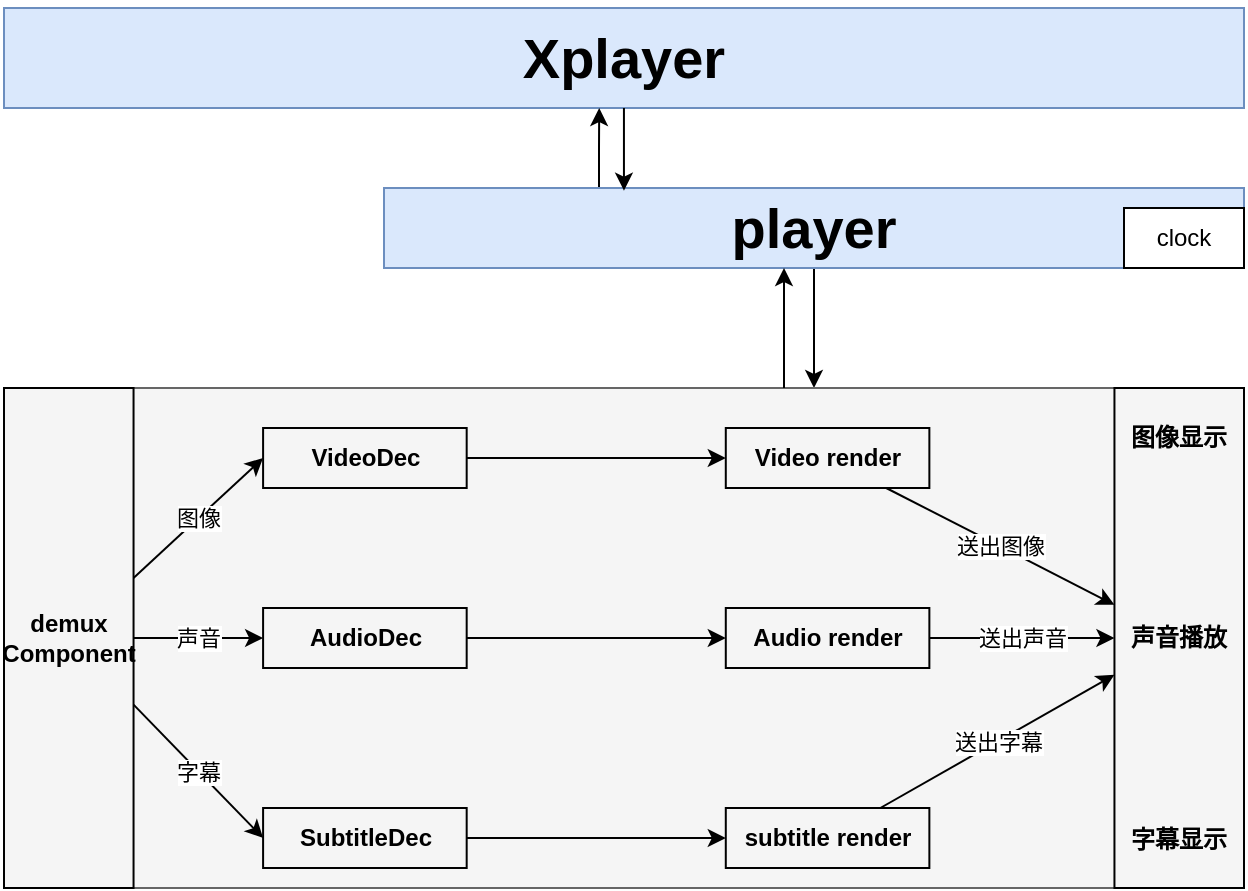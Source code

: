 <mxfile version="13.7.9" type="github" pages="2">
  <diagram id="n2qgA-2_4ngA5goVsodm" name="XPlayer架构图">
    <mxGraphModel dx="1185" dy="713" grid="1" gridSize="10" guides="1" tooltips="1" connect="1" arrows="1" fold="1" page="1" pageScale="1" pageWidth="827" pageHeight="1169" math="0" shadow="0">
      <root>
        <mxCell id="0" />
        <mxCell id="1" parent="0" />
        <mxCell id="PhnDzl4PLdGYQGTBjEJG-1" value="" style="group;" vertex="1" connectable="0" parent="1">
          <mxGeometry x="70" y="680" width="620" height="440" as="geometry" />
        </mxCell>
        <mxCell id="LoP-ct22Nu1tj6bRvaWE-3" value="&lt;p&gt;&lt;b&gt;&lt;font style=&quot;font-size: 28px&quot;&gt;Xplayer&lt;/font&gt;&lt;/b&gt;&lt;/p&gt;" style="rounded=0;whiteSpace=wrap;html=1;fillColor=#dae8fc;strokeColor=#6c8ebf;" vertex="1" parent="PhnDzl4PLdGYQGTBjEJG-1">
          <mxGeometry width="620" height="50" as="geometry" />
        </mxCell>
        <mxCell id="LoP-ct22Nu1tj6bRvaWE-13" style="edgeStyle=orthogonalEdgeStyle;rounded=0;orthogonalLoop=1;jettySize=auto;html=1;exitX=0.25;exitY=0;exitDx=0;exitDy=0;entryX=0.48;entryY=1;entryDx=0;entryDy=0;entryPerimeter=0;" edge="1" parent="PhnDzl4PLdGYQGTBjEJG-1" source="LoP-ct22Nu1tj6bRvaWE-4" target="LoP-ct22Nu1tj6bRvaWE-3">
          <mxGeometry relative="1" as="geometry" />
        </mxCell>
        <mxCell id="LoP-ct22Nu1tj6bRvaWE-41" style="edgeStyle=none;rounded=0;orthogonalLoop=1;jettySize=auto;html=1;" edge="1" parent="PhnDzl4PLdGYQGTBjEJG-1" source="LoP-ct22Nu1tj6bRvaWE-4">
          <mxGeometry relative="1" as="geometry">
            <mxPoint x="405" y="190" as="targetPoint" />
          </mxGeometry>
        </mxCell>
        <mxCell id="LoP-ct22Nu1tj6bRvaWE-4" value="&lt;p&gt;&lt;b&gt;&lt;font style=&quot;font-size: 28px&quot;&gt;player&lt;/font&gt;&lt;/b&gt;&lt;/p&gt;" style="rounded=0;whiteSpace=wrap;html=1;fillColor=#dae8fc;strokeColor=#6c8ebf;" vertex="1" parent="PhnDzl4PLdGYQGTBjEJG-1">
          <mxGeometry x="190" y="90" width="430" height="40" as="geometry" />
        </mxCell>
        <mxCell id="LoP-ct22Nu1tj6bRvaWE-7" value="" style="edgeStyle=orthogonalEdgeStyle;rounded=0;orthogonalLoop=1;jettySize=auto;html=1;entryX=0.279;entryY=0.033;entryDx=0;entryDy=0;entryPerimeter=0;" edge="1" parent="PhnDzl4PLdGYQGTBjEJG-1" source="LoP-ct22Nu1tj6bRvaWE-3" target="LoP-ct22Nu1tj6bRvaWE-4">
          <mxGeometry relative="1" as="geometry" />
        </mxCell>
        <mxCell id="LoP-ct22Nu1tj6bRvaWE-5" value="clock" style="rounded=0;whiteSpace=wrap;html=1;" vertex="1" parent="PhnDzl4PLdGYQGTBjEJG-1">
          <mxGeometry x="560" y="100" width="60" height="30" as="geometry" />
        </mxCell>
        <mxCell id="LoP-ct22Nu1tj6bRvaWE-40" value="" style="group;fillColor=#f5f5f5;strokeColor=#666666;fontColor=#333333;" vertex="1" connectable="0" parent="PhnDzl4PLdGYQGTBjEJG-1">
          <mxGeometry y="190" width="620" height="250" as="geometry" />
        </mxCell>
        <mxCell id="LoP-ct22Nu1tj6bRvaWE-16" value="&lt;b&gt;demux&lt;br&gt;Component&lt;/b&gt;" style="rounded=0;whiteSpace=wrap;html=1;fillColor=none;" vertex="1" parent="LoP-ct22Nu1tj6bRvaWE-40">
          <mxGeometry width="64.776" height="250" as="geometry" />
        </mxCell>
        <mxCell id="LoP-ct22Nu1tj6bRvaWE-17" value="VideoDec" style="rounded=0;whiteSpace=wrap;html=1;fillColor=none;fontStyle=1" vertex="1" parent="LoP-ct22Nu1tj6bRvaWE-40">
          <mxGeometry x="129.552" y="20" width="101.791" height="30" as="geometry" />
        </mxCell>
        <mxCell id="LoP-ct22Nu1tj6bRvaWE-25" value="图像" style="edgeStyle=none;rounded=0;orthogonalLoop=1;jettySize=auto;html=1;entryX=0;entryY=0.5;entryDx=0;entryDy=0;" edge="1" parent="LoP-ct22Nu1tj6bRvaWE-40" source="LoP-ct22Nu1tj6bRvaWE-16" target="LoP-ct22Nu1tj6bRvaWE-17">
          <mxGeometry relative="1" as="geometry" />
        </mxCell>
        <mxCell id="LoP-ct22Nu1tj6bRvaWE-18" value="AudioDec" style="rounded=0;whiteSpace=wrap;html=1;fillColor=none;fontStyle=1" vertex="1" parent="LoP-ct22Nu1tj6bRvaWE-40">
          <mxGeometry x="129.552" y="110" width="101.791" height="30" as="geometry" />
        </mxCell>
        <mxCell id="LoP-ct22Nu1tj6bRvaWE-24" value="声音" style="edgeStyle=none;rounded=0;orthogonalLoop=1;jettySize=auto;html=1;" edge="1" parent="LoP-ct22Nu1tj6bRvaWE-40" source="LoP-ct22Nu1tj6bRvaWE-16" target="LoP-ct22Nu1tj6bRvaWE-18">
          <mxGeometry relative="1" as="geometry" />
        </mxCell>
        <mxCell id="LoP-ct22Nu1tj6bRvaWE-19" value="SubtitleDec" style="rounded=0;whiteSpace=wrap;html=1;fillColor=none;fontStyle=1" vertex="1" parent="LoP-ct22Nu1tj6bRvaWE-40">
          <mxGeometry x="129.552" y="210" width="101.791" height="30" as="geometry" />
        </mxCell>
        <mxCell id="LoP-ct22Nu1tj6bRvaWE-27" value="字幕" style="edgeStyle=none;rounded=0;orthogonalLoop=1;jettySize=auto;html=1;entryX=0;entryY=0.5;entryDx=0;entryDy=0;" edge="1" parent="LoP-ct22Nu1tj6bRvaWE-40" source="LoP-ct22Nu1tj6bRvaWE-16" target="LoP-ct22Nu1tj6bRvaWE-19">
          <mxGeometry relative="1" as="geometry" />
        </mxCell>
        <mxCell id="LoP-ct22Nu1tj6bRvaWE-30" value="Video render" style="rounded=0;whiteSpace=wrap;html=1;fillColor=none;fontStyle=1" vertex="1" parent="LoP-ct22Nu1tj6bRvaWE-40">
          <mxGeometry x="360.896" y="20" width="101.791" height="30" as="geometry" />
        </mxCell>
        <mxCell id="LoP-ct22Nu1tj6bRvaWE-33" style="edgeStyle=none;rounded=0;orthogonalLoop=1;jettySize=auto;html=1;" edge="1" parent="LoP-ct22Nu1tj6bRvaWE-40" source="LoP-ct22Nu1tj6bRvaWE-17" target="LoP-ct22Nu1tj6bRvaWE-30">
          <mxGeometry relative="1" as="geometry" />
        </mxCell>
        <mxCell id="LoP-ct22Nu1tj6bRvaWE-31" value="Audio render" style="rounded=0;whiteSpace=wrap;html=1;fillColor=none;fontStyle=1" vertex="1" parent="LoP-ct22Nu1tj6bRvaWE-40">
          <mxGeometry x="360.896" y="110" width="101.791" height="30" as="geometry" />
        </mxCell>
        <mxCell id="LoP-ct22Nu1tj6bRvaWE-34" style="edgeStyle=none;rounded=0;orthogonalLoop=1;jettySize=auto;html=1;" edge="1" parent="LoP-ct22Nu1tj6bRvaWE-40" source="LoP-ct22Nu1tj6bRvaWE-18" target="LoP-ct22Nu1tj6bRvaWE-31">
          <mxGeometry relative="1" as="geometry" />
        </mxCell>
        <mxCell id="LoP-ct22Nu1tj6bRvaWE-32" value="subtitle render" style="rounded=0;whiteSpace=wrap;html=1;fillColor=none;fontStyle=1" vertex="1" parent="LoP-ct22Nu1tj6bRvaWE-40">
          <mxGeometry x="360.896" y="210" width="101.791" height="30" as="geometry" />
        </mxCell>
        <mxCell id="LoP-ct22Nu1tj6bRvaWE-35" style="edgeStyle=none;rounded=0;orthogonalLoop=1;jettySize=auto;html=1;" edge="1" parent="LoP-ct22Nu1tj6bRvaWE-40" source="LoP-ct22Nu1tj6bRvaWE-19" target="LoP-ct22Nu1tj6bRvaWE-32">
          <mxGeometry relative="1" as="geometry" />
        </mxCell>
        <mxCell id="LoP-ct22Nu1tj6bRvaWE-36" value="&lt;b&gt;图像显示&lt;br&gt;&lt;br&gt;&lt;br&gt;&lt;br&gt;&lt;br&gt;&lt;br&gt;&lt;br&gt;声音播放&lt;br&gt;&lt;br&gt;&lt;br&gt;&lt;br&gt;&lt;br&gt;&lt;br&gt;&lt;br&gt;字幕显示&lt;br&gt;&lt;/b&gt;" style="rounded=0;whiteSpace=wrap;html=1;fillColor=none;" vertex="1" parent="LoP-ct22Nu1tj6bRvaWE-40">
          <mxGeometry x="555.224" width="64.776" height="250" as="geometry" />
        </mxCell>
        <mxCell id="LoP-ct22Nu1tj6bRvaWE-37" value="送出图像" style="edgeStyle=none;rounded=0;orthogonalLoop=1;jettySize=auto;html=1;" edge="1" parent="LoP-ct22Nu1tj6bRvaWE-40" source="LoP-ct22Nu1tj6bRvaWE-30" target="LoP-ct22Nu1tj6bRvaWE-36">
          <mxGeometry relative="1" as="geometry" />
        </mxCell>
        <mxCell id="LoP-ct22Nu1tj6bRvaWE-38" value="送出声音" style="edgeStyle=none;rounded=0;orthogonalLoop=1;jettySize=auto;html=1;" edge="1" parent="LoP-ct22Nu1tj6bRvaWE-40" source="LoP-ct22Nu1tj6bRvaWE-31" target="LoP-ct22Nu1tj6bRvaWE-36">
          <mxGeometry relative="1" as="geometry" />
        </mxCell>
        <mxCell id="LoP-ct22Nu1tj6bRvaWE-39" value="送出字幕" style="edgeStyle=none;rounded=0;orthogonalLoop=1;jettySize=auto;html=1;" edge="1" parent="LoP-ct22Nu1tj6bRvaWE-40" source="LoP-ct22Nu1tj6bRvaWE-32" target="LoP-ct22Nu1tj6bRvaWE-36">
          <mxGeometry relative="1" as="geometry" />
        </mxCell>
        <mxCell id="LoP-ct22Nu1tj6bRvaWE-42" style="edgeStyle=none;rounded=0;orthogonalLoop=1;jettySize=auto;html=1;startArrow=classic;startFill=1;endArrow=none;endFill=0;" edge="1" parent="PhnDzl4PLdGYQGTBjEJG-1">
          <mxGeometry relative="1" as="geometry">
            <mxPoint x="390" y="190" as="targetPoint" />
            <mxPoint x="390" y="130" as="sourcePoint" />
          </mxGeometry>
        </mxCell>
      </root>
    </mxGraphModel>
  </diagram>
  <diagram id="1PjOBudX-lE_O1IudFnX" name="XPlayer流程">
    <mxGraphModel dx="1163" dy="656" grid="1" gridSize="10" guides="1" tooltips="1" connect="1" arrows="1" fold="1" page="1" pageScale="1" pageWidth="827" pageHeight="1169" math="0" shadow="0">
      <root>
        <mxCell id="4JulnB4Aa6YtrkGmyDj3-0" />
        <mxCell id="4JulnB4Aa6YtrkGmyDj3-1" parent="4JulnB4Aa6YtrkGmyDj3-0" />
        <mxCell id="W52YNWP_AO-OmvIxX0OJ-17" value="" style="edgeStyle=none;rounded=0;orthogonalLoop=1;jettySize=auto;html=1;startArrow=none;startFill=0;endArrow=classic;endFill=1;" edge="1" parent="4JulnB4Aa6YtrkGmyDj3-1" source="W52YNWP_AO-OmvIxX0OJ-2" target="W52YNWP_AO-OmvIxX0OJ-3">
          <mxGeometry relative="1" as="geometry" />
        </mxCell>
        <mxCell id="W52YNWP_AO-OmvIxX0OJ-2" value="&#xa;&#xa;&lt;span style=&quot;color: rgb(0, 0, 0); font-family: &amp;quot;times new roman&amp;quot;; font-size: 16px; font-style: normal; font-weight: 400; letter-spacing: normal; text-align: center; text-indent: 0px; text-transform: none; word-spacing: 0px; display: inline; float: none;&quot;&gt;Idle&lt;/span&gt;&#xa;&#xa;" style="ellipse;whiteSpace=wrap;html=1;fillColor=#dae8fc;strokeColor=#6c8ebf;labelBackgroundColor=none;" vertex="1" parent="4JulnB4Aa6YtrkGmyDj3-1">
          <mxGeometry x="294" y="30" width="120" height="80" as="geometry" />
        </mxCell>
        <mxCell id="W52YNWP_AO-OmvIxX0OJ-19" style="edgeStyle=none;rounded=0;orthogonalLoop=1;jettySize=auto;html=1;startArrow=none;startFill=0;endArrow=classic;endFill=1;" edge="1" parent="4JulnB4Aa6YtrkGmyDj3-1" source="W52YNWP_AO-OmvIxX0OJ-3" target="W52YNWP_AO-OmvIxX0OJ-4">
          <mxGeometry relative="1" as="geometry" />
        </mxCell>
        <mxCell id="W52YNWP_AO-OmvIxX0OJ-27" style="edgeStyle=orthogonalEdgeStyle;curved=1;rounded=0;orthogonalLoop=1;jettySize=auto;html=1;startArrow=none;startFill=0;endArrow=classic;endFill=1;" edge="1" parent="4JulnB4Aa6YtrkGmyDj3-1" source="W52YNWP_AO-OmvIxX0OJ-3" target="W52YNWP_AO-OmvIxX0OJ-5">
          <mxGeometry relative="1" as="geometry" />
        </mxCell>
        <mxCell id="W52YNWP_AO-OmvIxX0OJ-3" value="&#xa;&#xa;&lt;span style=&quot;color: rgb(0, 0, 0); font-family: &amp;quot;times new roman&amp;quot;; font-size: 16px; font-style: normal; font-weight: 400; letter-spacing: normal; text-align: center; text-indent: 0px; text-transform: none; word-spacing: 0px; display: inline; float: none;&quot;&gt;Initilized&lt;/span&gt;&#xa;&#xa;" style="ellipse;whiteSpace=wrap;html=1;fillColor=#dae8fc;strokeColor=#6c8ebf;labelBackgroundColor=none;" vertex="1" parent="4JulnB4Aa6YtrkGmyDj3-1">
          <mxGeometry x="294" y="220" width="120" height="80" as="geometry" />
        </mxCell>
        <mxCell id="W52YNWP_AO-OmvIxX0OJ-4" value="&#xa;&#xa;&lt;span style=&quot;color: rgb(0, 0, 0); font-family: &amp;quot;times new roman&amp;quot;; font-size: 16px; font-style: normal; font-weight: 400; letter-spacing: normal; text-align: center; text-indent: 0px; text-transform: none; word-spacing: 0px; display: inline; float: none;&quot;&gt;Preparing&lt;/span&gt;&#xa;&#xa;" style="ellipse;whiteSpace=wrap;html=1;fillColor=#dae8fc;strokeColor=#6c8ebf;labelBackgroundColor=none;" vertex="1" parent="4JulnB4Aa6YtrkGmyDj3-1">
          <mxGeometry x="40" y="220" width="120" height="80" as="geometry" />
        </mxCell>
        <mxCell id="W52YNWP_AO-OmvIxX0OJ-31" value="" style="edgeStyle=orthogonalEdgeStyle;curved=1;rounded=0;orthogonalLoop=1;jettySize=auto;html=1;startArrow=none;startFill=0;endArrow=classic;endFill=1;" edge="1" parent="4JulnB4Aa6YtrkGmyDj3-1" source="W52YNWP_AO-OmvIxX0OJ-5" target="W52YNWP_AO-OmvIxX0OJ-6">
          <mxGeometry relative="1" as="geometry" />
        </mxCell>
        <mxCell id="W52YNWP_AO-OmvIxX0OJ-34" style="edgeStyle=orthogonalEdgeStyle;curved=1;rounded=0;orthogonalLoop=1;jettySize=auto;html=1;exitX=0;exitY=1;exitDx=0;exitDy=0;entryX=1;entryY=0.375;entryDx=0;entryDy=0;entryPerimeter=0;startArrow=none;startFill=0;endArrow=open;endFill=0;" edge="1" parent="4JulnB4Aa6YtrkGmyDj3-1" source="W52YNWP_AO-OmvIxX0OJ-5" target="W52YNWP_AO-OmvIxX0OJ-7">
          <mxGeometry relative="1" as="geometry">
            <Array as="points">
              <mxPoint x="312" y="510" />
              <mxPoint x="200" y="510" />
              <mxPoint x="200" y="650" />
            </Array>
          </mxGeometry>
        </mxCell>
        <mxCell id="W52YNWP_AO-OmvIxX0OJ-5" value="&#xa;&#xa;&lt;span style=&quot;color: rgb(0, 0, 0); font-family: &amp;quot;times new roman&amp;quot;; font-size: 16px; font-style: normal; font-weight: 400; letter-spacing: normal; text-align: center; text-indent: 0px; text-transform: none; word-spacing: 0px; display: inline; float: none;&quot;&gt;Prepared&lt;/span&gt;&#xa;&#xa;" style="ellipse;whiteSpace=wrap;html=1;fillColor=#dae8fc;strokeColor=#6c8ebf;labelBackgroundColor=none;" vertex="1" parent="4JulnB4Aa6YtrkGmyDj3-1">
          <mxGeometry x="294" y="450" width="120" height="80" as="geometry" />
        </mxCell>
        <mxCell id="W52YNWP_AO-OmvIxX0OJ-59" style="edgeStyle=none;rounded=0;orthogonalLoop=1;jettySize=auto;html=1;exitX=1;exitY=0.5;exitDx=0;exitDy=0;entryX=0;entryY=0.5;entryDx=0;entryDy=0;startArrow=none;startFill=0;endArrow=open;endFill=0;" edge="1" parent="4JulnB4Aa6YtrkGmyDj3-1" source="W52YNWP_AO-OmvIxX0OJ-6" target="W52YNWP_AO-OmvIxX0OJ-8">
          <mxGeometry relative="1" as="geometry" />
        </mxCell>
        <mxCell id="W52YNWP_AO-OmvIxX0OJ-66" style="edgeStyle=none;rounded=0;orthogonalLoop=1;jettySize=auto;html=1;startArrow=none;startFill=0;endArrow=open;endFill=0;" edge="1" parent="4JulnB4Aa6YtrkGmyDj3-1" source="W52YNWP_AO-OmvIxX0OJ-6" target="W52YNWP_AO-OmvIxX0OJ-7">
          <mxGeometry relative="1" as="geometry" />
        </mxCell>
        <mxCell id="W52YNWP_AO-OmvIxX0OJ-69" style="edgeStyle=none;rounded=0;orthogonalLoop=1;jettySize=auto;html=1;exitX=0.5;exitY=1;exitDx=0;exitDy=0;entryX=0.5;entryY=0;entryDx=0;entryDy=0;startArrow=none;startFill=0;endArrow=open;endFill=0;" edge="1" parent="4JulnB4Aa6YtrkGmyDj3-1" source="W52YNWP_AO-OmvIxX0OJ-6" target="W52YNWP_AO-OmvIxX0OJ-9">
          <mxGeometry relative="1" as="geometry" />
        </mxCell>
        <mxCell id="W52YNWP_AO-OmvIxX0OJ-6" value="&#xa;&#xa;&lt;span style=&quot;color: rgb(0, 0, 0); font-family: &amp;quot;times new roman&amp;quot;; font-size: 16px; font-style: normal; font-weight: 400; letter-spacing: normal; text-align: center; text-indent: 0px; text-transform: none; word-spacing: 0px; display: inline; float: none;&quot;&gt;started&lt;/span&gt;&#xa;&#xa;" style="ellipse;whiteSpace=wrap;html=1;fillColor=#dae8fc;strokeColor=#6c8ebf;labelBackgroundColor=none;" vertex="1" parent="4JulnB4Aa6YtrkGmyDj3-1">
          <mxGeometry x="294" y="620" width="120" height="80" as="geometry" />
        </mxCell>
        <mxCell id="W52YNWP_AO-OmvIxX0OJ-24" style="edgeStyle=orthogonalEdgeStyle;curved=1;rounded=0;orthogonalLoop=1;jettySize=auto;html=1;startArrow=none;startFill=0;endArrow=classic;endFill=1;" edge="1" parent="4JulnB4Aa6YtrkGmyDj3-1" source="W52YNWP_AO-OmvIxX0OJ-7" target="W52YNWP_AO-OmvIxX0OJ-4">
          <mxGeometry relative="1" as="geometry" />
        </mxCell>
        <mxCell id="W52YNWP_AO-OmvIxX0OJ-33" style="edgeStyle=orthogonalEdgeStyle;curved=1;rounded=0;orthogonalLoop=1;jettySize=auto;html=1;exitX=1;exitY=0;exitDx=0;exitDy=0;entryX=0;entryY=0.5;entryDx=0;entryDy=0;startArrow=none;startFill=0;endArrow=classic;endFill=1;" edge="1" parent="4JulnB4Aa6YtrkGmyDj3-1" source="W52YNWP_AO-OmvIxX0OJ-7" target="W52YNWP_AO-OmvIxX0OJ-5">
          <mxGeometry relative="1" as="geometry">
            <Array as="points">
              <mxPoint x="180" y="632" />
              <mxPoint x="180" y="490" />
            </Array>
          </mxGeometry>
        </mxCell>
        <mxCell id="W52YNWP_AO-OmvIxX0OJ-7" value="&#xa;&#xa;&lt;span style=&quot;color: rgb(0, 0, 0); font-family: &amp;quot;times new roman&amp;quot;; font-size: 16px; font-style: normal; font-weight: 400; letter-spacing: normal; text-align: center; text-indent: 0px; text-transform: none; word-spacing: 0px; display: inline; float: none;&quot;&gt;stopped&lt;/span&gt;&#xa;&#xa;" style="ellipse;whiteSpace=wrap;html=1;fillColor=#dae8fc;strokeColor=#6c8ebf;labelBackgroundColor=none;" vertex="1" parent="4JulnB4Aa6YtrkGmyDj3-1">
          <mxGeometry x="40" y="620" width="120" height="80" as="geometry" />
        </mxCell>
        <mxCell id="W52YNWP_AO-OmvIxX0OJ-60" style="edgeStyle=none;rounded=0;orthogonalLoop=1;jettySize=auto;html=1;exitX=0;exitY=1;exitDx=0;exitDy=0;entryX=1;entryY=1;entryDx=0;entryDy=0;startArrow=none;startFill=0;endArrow=open;endFill=0;" edge="1" parent="4JulnB4Aa6YtrkGmyDj3-1" source="W52YNWP_AO-OmvIxX0OJ-8" target="W52YNWP_AO-OmvIxX0OJ-6">
          <mxGeometry relative="1" as="geometry" />
        </mxCell>
        <mxCell id="W52YNWP_AO-OmvIxX0OJ-67" style="edgeStyle=none;rounded=0;orthogonalLoop=1;jettySize=auto;html=1;exitX=0;exitY=0.5;exitDx=0;exitDy=0;startArrow=none;startFill=0;endArrow=open;endFill=0;" edge="1" parent="4JulnB4Aa6YtrkGmyDj3-1" source="W52YNWP_AO-OmvIxX0OJ-8" target="W52YNWP_AO-OmvIxX0OJ-7">
          <mxGeometry relative="1" as="geometry">
            <Array as="points">
              <mxPoint x="420" y="590" />
              <mxPoint x="300" y="580" />
            </Array>
          </mxGeometry>
        </mxCell>
        <mxCell id="W52YNWP_AO-OmvIxX0OJ-8" value="&#xa;&#xa;&lt;span style=&quot;color: rgb(0, 0, 0); font-family: &amp;quot;times new roman&amp;quot;; font-size: 16px; font-style: normal; font-weight: 400; letter-spacing: normal; text-align: center; text-indent: 0px; text-transform: none; word-spacing: 0px; display: inline; float: none;&quot;&gt;paused&lt;/span&gt;&#xa;&#xa;" style="ellipse;whiteSpace=wrap;html=1;fillColor=#dae8fc;strokeColor=#6c8ebf;labelBackgroundColor=none;" vertex="1" parent="4JulnB4Aa6YtrkGmyDj3-1">
          <mxGeometry x="530" y="620" width="120" height="80" as="geometry" />
        </mxCell>
        <mxCell id="W52YNWP_AO-OmvIxX0OJ-68" style="edgeStyle=none;rounded=0;orthogonalLoop=1;jettySize=auto;html=1;exitX=0;exitY=0.5;exitDx=0;exitDy=0;entryX=0.5;entryY=1;entryDx=0;entryDy=0;startArrow=none;startFill=0;endArrow=open;endFill=0;" edge="1" parent="4JulnB4Aa6YtrkGmyDj3-1" source="W52YNWP_AO-OmvIxX0OJ-9" target="W52YNWP_AO-OmvIxX0OJ-7">
          <mxGeometry relative="1" as="geometry" />
        </mxCell>
        <mxCell id="W52YNWP_AO-OmvIxX0OJ-9" value="&#xa;&#xa;&lt;span style=&quot;color: rgb(0, 0, 0); font-family: &amp;quot;times new roman&amp;quot;; font-size: 16px; font-style: normal; font-weight: 400; letter-spacing: normal; text-align: center; text-indent: 0px; text-transform: none; word-spacing: 0px; display: inline; float: none;&quot;&gt;completed&lt;/span&gt;&#xa;&#xa;" style="ellipse;whiteSpace=wrap;html=1;fillColor=#dae8fc;strokeColor=#6c8ebf;labelBackgroundColor=none;" vertex="1" parent="4JulnB4Aa6YtrkGmyDj3-1">
          <mxGeometry x="294" y="780" width="120" height="80" as="geometry" />
        </mxCell>
        <mxCell id="W52YNWP_AO-OmvIxX0OJ-10" value="&#xa;&#xa;&lt;span style=&quot;color: rgb(0, 0, 0); font-family: &amp;quot;times new roman&amp;quot;; font-size: 16px; font-style: normal; font-weight: 400; letter-spacing: normal; text-align: center; text-indent: 0px; text-transform: none; word-spacing: 0px; display: inline; float: none;&quot;&gt;error&lt;/span&gt;&#xa;&#xa;" style="ellipse;whiteSpace=wrap;html=1;fillColor=#dae8fc;strokeColor=#6c8ebf;labelBackgroundColor=none;" vertex="1" parent="4JulnB4Aa6YtrkGmyDj3-1">
          <mxGeometry x="520" y="220" width="120" height="80" as="geometry" />
        </mxCell>
        <mxCell id="W52YNWP_AO-OmvIxX0OJ-12" value="end" style="ellipse;whiteSpace=wrap;html=1;fillColor=#dae8fc;strokeColor=#6c8ebf;labelBackgroundColor=none;" vertex="1" parent="4JulnB4Aa6YtrkGmyDj3-1">
          <mxGeometry x="520" y="100" width="120" height="80" as="geometry" />
        </mxCell>
        <mxCell id="W52YNWP_AO-OmvIxX0OJ-13" value="" style="endArrow=classic;html=1;entryX=0;entryY=0.5;entryDx=0;entryDy=0;" edge="1" parent="4JulnB4Aa6YtrkGmyDj3-1" target="W52YNWP_AO-OmvIxX0OJ-2">
          <mxGeometry width="50" height="50" relative="1" as="geometry">
            <mxPoint x="140" y="70" as="sourcePoint" />
            <mxPoint x="170" y="50" as="targetPoint" />
          </mxGeometry>
        </mxCell>
        <mxCell id="W52YNWP_AO-OmvIxX0OJ-14" value="CreateXPlayer()" style="text;html=1;align=center;verticalAlign=middle;resizable=0;points=[];autosize=1;" vertex="1" parent="4JulnB4Aa6YtrkGmyDj3-1">
          <mxGeometry x="160" y="50" width="100" height="20" as="geometry" />
        </mxCell>
        <mxCell id="W52YNWP_AO-OmvIxX0OJ-15" value="reset()" style="text;html=1;align=center;verticalAlign=middle;resizable=0;points=[];autosize=1;" vertex="1" parent="4JulnB4Aa6YtrkGmyDj3-1">
          <mxGeometry x="175" y="70" width="50" height="20" as="geometry" />
        </mxCell>
        <mxCell id="W52YNWP_AO-OmvIxX0OJ-18" value="&lt;div&gt;&lt;font style=&quot;font-size: 12px&quot;&gt;setDataSource()&lt;/font&gt;&lt;/div&gt;" style="text;html=1;align=center;verticalAlign=middle;resizable=0;points=[];autosize=1;" vertex="1" parent="4JulnB4Aa6YtrkGmyDj3-1">
          <mxGeometry x="245" y="140" width="100" height="20" as="geometry" />
        </mxCell>
        <mxCell id="W52YNWP_AO-OmvIxX0OJ-20" value="prepareAsync()" style="text;html=1;align=center;verticalAlign=middle;resizable=0;points=[];autosize=1;" vertex="1" parent="4JulnB4Aa6YtrkGmyDj3-1">
          <mxGeometry x="170" y="240" width="100" height="20" as="geometry" />
        </mxCell>
        <mxCell id="W52YNWP_AO-OmvIxX0OJ-22" style="rounded=0;orthogonalLoop=1;jettySize=auto;html=1;startArrow=none;startFill=0;endArrow=classic;endFill=1;" edge="1" parent="4JulnB4Aa6YtrkGmyDj3-1" source="W52YNWP_AO-OmvIxX0OJ-7" target="W52YNWP_AO-OmvIxX0OJ-7">
          <mxGeometry relative="1" as="geometry">
            <Array as="points">
              <mxPoint x="70" y="720" />
              <mxPoint x="20" y="680" />
            </Array>
          </mxGeometry>
        </mxCell>
        <mxCell id="W52YNWP_AO-OmvIxX0OJ-23" value="stop()" style="text;html=1;align=center;verticalAlign=middle;resizable=0;points=[];autosize=1;" vertex="1" parent="4JulnB4Aa6YtrkGmyDj3-1">
          <mxGeometry x="10" y="700" width="50" height="20" as="geometry" />
        </mxCell>
        <mxCell id="W52YNWP_AO-OmvIxX0OJ-25" value="prepareAsync()" style="text;html=1;align=center;verticalAlign=middle;resizable=0;points=[];autosize=1;" vertex="1" parent="4JulnB4Aa6YtrkGmyDj3-1">
          <mxGeometry y="430" width="100" height="20" as="geometry" />
        </mxCell>
        <mxCell id="W52YNWP_AO-OmvIxX0OJ-28" value="prepare()" style="text;html=1;align=center;verticalAlign=middle;resizable=0;points=[];autosize=1;" vertex="1" parent="4JulnB4Aa6YtrkGmyDj3-1">
          <mxGeometry x="354" y="340" width="60" height="20" as="geometry" />
        </mxCell>
        <mxCell id="W52YNWP_AO-OmvIxX0OJ-29" style="edgeStyle=orthogonalEdgeStyle;curved=1;rounded=0;orthogonalLoop=1;jettySize=auto;html=1;exitX=1;exitY=0.5;exitDx=0;exitDy=0;entryX=1;entryY=0;entryDx=0;entryDy=0;startArrow=none;startFill=0;endArrow=classic;endFill=1;" edge="1" parent="4JulnB4Aa6YtrkGmyDj3-1" source="W52YNWP_AO-OmvIxX0OJ-5" target="W52YNWP_AO-OmvIxX0OJ-5">
          <mxGeometry relative="1" as="geometry">
            <Array as="points">
              <mxPoint x="430" y="490" />
              <mxPoint x="430" y="462" />
            </Array>
          </mxGeometry>
        </mxCell>
        <mxCell id="W52YNWP_AO-OmvIxX0OJ-30" value="seekto()" style="text;html=1;align=center;verticalAlign=middle;resizable=0;points=[];autosize=1;" vertex="1" parent="4JulnB4Aa6YtrkGmyDj3-1">
          <mxGeometry x="410" y="450" width="60" height="20" as="geometry" />
        </mxCell>
        <mxCell id="W52YNWP_AO-OmvIxX0OJ-32" value="started" style="text;html=1;align=center;verticalAlign=middle;resizable=0;points=[];autosize=1;" vertex="1" parent="4JulnB4Aa6YtrkGmyDj3-1">
          <mxGeometry x="359" y="560" width="50" height="20" as="geometry" />
        </mxCell>
        <mxCell id="W52YNWP_AO-OmvIxX0OJ-35" value="prepare()" style="text;html=1;align=center;verticalAlign=middle;resizable=0;points=[];autosize=1;rotation=-30;" vertex="1" parent="4JulnB4Aa6YtrkGmyDj3-1">
          <mxGeometry x="150" y="500" width="60" height="20" as="geometry" />
        </mxCell>
        <mxCell id="W52YNWP_AO-OmvIxX0OJ-36" value="stop()" style="text;html=1;align=center;verticalAlign=middle;resizable=0;points=[];autosize=1;rotation=-30;" vertex="1" parent="4JulnB4Aa6YtrkGmyDj3-1">
          <mxGeometry x="195" y="540" width="50" height="20" as="geometry" />
        </mxCell>
        <mxCell id="W52YNWP_AO-OmvIxX0OJ-37" style="edgeStyle=none;rounded=0;orthogonalLoop=1;jettySize=auto;html=1;exitX=1;exitY=0;exitDx=0;exitDy=0;entryX=1;entryY=0.5;entryDx=0;entryDy=0;startArrow=none;startFill=0;endArrow=open;endFill=0;" edge="1" parent="4JulnB4Aa6YtrkGmyDj3-1" source="W52YNWP_AO-OmvIxX0OJ-6" target="W52YNWP_AO-OmvIxX0OJ-6">
          <mxGeometry relative="1" as="geometry">
            <Array as="points">
              <mxPoint x="414" y="610" />
              <mxPoint x="430" y="632" />
            </Array>
          </mxGeometry>
        </mxCell>
        <mxCell id="W52YNWP_AO-OmvIxX0OJ-38" style="edgeStyle=none;rounded=0;orthogonalLoop=1;jettySize=auto;html=1;exitX=0;exitY=0;exitDx=0;exitDy=0;entryX=0;entryY=0.5;entryDx=0;entryDy=0;startArrow=none;startFill=0;endArrow=open;endFill=0;" edge="1" parent="4JulnB4Aa6YtrkGmyDj3-1" source="W52YNWP_AO-OmvIxX0OJ-6" target="W52YNWP_AO-OmvIxX0OJ-6">
          <mxGeometry relative="1" as="geometry">
            <Array as="points">
              <mxPoint x="312" y="610" />
              <mxPoint x="280" y="620" />
            </Array>
          </mxGeometry>
        </mxCell>
        <mxCell id="W52YNWP_AO-OmvIxX0OJ-39" value="seekto()" style="text;html=1;align=center;verticalAlign=middle;resizable=0;points=[];autosize=1;" vertex="1" parent="4JulnB4Aa6YtrkGmyDj3-1">
          <mxGeometry x="414" y="600" width="60" height="20" as="geometry" />
        </mxCell>
        <mxCell id="W52YNWP_AO-OmvIxX0OJ-41" value="start()" style="text;html=1;align=center;verticalAlign=middle;resizable=0;points=[];autosize=1;" vertex="1" parent="4JulnB4Aa6YtrkGmyDj3-1">
          <mxGeometry x="265" y="590" width="50" height="20" as="geometry" />
        </mxCell>
        <mxCell id="W52YNWP_AO-OmvIxX0OJ-42" style="rounded=0;orthogonalLoop=1;jettySize=auto;html=1;exitX=1;exitY=1;exitDx=0;exitDy=0;entryX=0;entryY=1;entryDx=0;entryDy=0;startArrow=none;startFill=0;endArrow=open;endFill=0;" edge="1" parent="4JulnB4Aa6YtrkGmyDj3-1" source="W52YNWP_AO-OmvIxX0OJ-9" target="W52YNWP_AO-OmvIxX0OJ-9">
          <mxGeometry relative="1" as="geometry">
            <Array as="points">
              <mxPoint x="354" y="880" />
            </Array>
          </mxGeometry>
        </mxCell>
        <mxCell id="W52YNWP_AO-OmvIxX0OJ-43" value="seekto()" style="text;html=1;align=center;verticalAlign=middle;resizable=0;points=[];autosize=1;" vertex="1" parent="4JulnB4Aa6YtrkGmyDj3-1">
          <mxGeometry x="324" y="880" width="60" height="20" as="geometry" />
        </mxCell>
        <mxCell id="W52YNWP_AO-OmvIxX0OJ-45" value="" style="endArrow=classic;html=1;entryX=0;entryY=0.5;entryDx=0;entryDy=0;" edge="1" parent="4JulnB4Aa6YtrkGmyDj3-1" target="W52YNWP_AO-OmvIxX0OJ-12">
          <mxGeometry width="50" height="50" relative="1" as="geometry">
            <mxPoint x="450" y="140" as="sourcePoint" />
            <mxPoint x="490" y="130" as="targetPoint" />
          </mxGeometry>
        </mxCell>
        <mxCell id="W52YNWP_AO-OmvIxX0OJ-49" value="" style="endArrow=classic;html=1;entryX=0;entryY=0.5;entryDx=0;entryDy=0;" edge="1" parent="4JulnB4Aa6YtrkGmyDj3-1" target="W52YNWP_AO-OmvIxX0OJ-10">
          <mxGeometry width="50" height="50" relative="1" as="geometry">
            <mxPoint x="450" y="260" as="sourcePoint" />
            <mxPoint x="490" y="130" as="targetPoint" />
          </mxGeometry>
        </mxCell>
        <mxCell id="W52YNWP_AO-OmvIxX0OJ-50" value="release()" style="text;html=1;align=center;verticalAlign=middle;resizable=0;points=[];autosize=1;" vertex="1" parent="4JulnB4Aa6YtrkGmyDj3-1">
          <mxGeometry x="450" y="120" width="60" height="20" as="geometry" />
        </mxCell>
        <mxCell id="W52YNWP_AO-OmvIxX0OJ-51" value="OnError()" style="text;html=1;align=center;verticalAlign=middle;resizable=0;points=[];autosize=1;" vertex="1" parent="4JulnB4Aa6YtrkGmyDj3-1">
          <mxGeometry x="435" y="240" width="70" height="20" as="geometry" />
        </mxCell>
        <mxCell id="W52YNWP_AO-OmvIxX0OJ-61" value="pause()" style="text;html=1;align=center;verticalAlign=middle;resizable=0;points=[];autosize=1;" vertex="1" parent="4JulnB4Aa6YtrkGmyDj3-1">
          <mxGeometry x="440" y="640" width="60" height="20" as="geometry" />
        </mxCell>
        <mxCell id="W52YNWP_AO-OmvIxX0OJ-70" value="Idle:&amp;nbsp;播放器所需资源还未准备好，不能进入播放。&lt;br&gt;Initilized：播放器已经获取到需要播放的音视频数据内容&lt;br&gt;Preparing：此时播放器解析音视频信息用于创建解码器&lt;br&gt;Prepared：此时播放器的准备工作已经完成可以开始播放&lt;br&gt;started：开始播放 &lt;br&gt;paused：暂停播放 &lt;br&gt;stopped：停止播放 &lt;br&gt;completed：播放完成 &lt;br&gt;error：播放过程中出错，出错时 xplayer 会通过回调方式通知上层。" style="text;align=left;verticalAlign=middle;resizable=0;points=[];autosize=1;labelBorderColor=none;html=1;fillColor=#f5f5f5;strokeColor=#666666;fontColor=#333333;" vertex="1" parent="4JulnB4Aa6YtrkGmyDj3-1">
          <mxGeometry x="15" y="925" width="370" height="130" as="geometry" />
        </mxCell>
      </root>
    </mxGraphModel>
  </diagram>
</mxfile>
